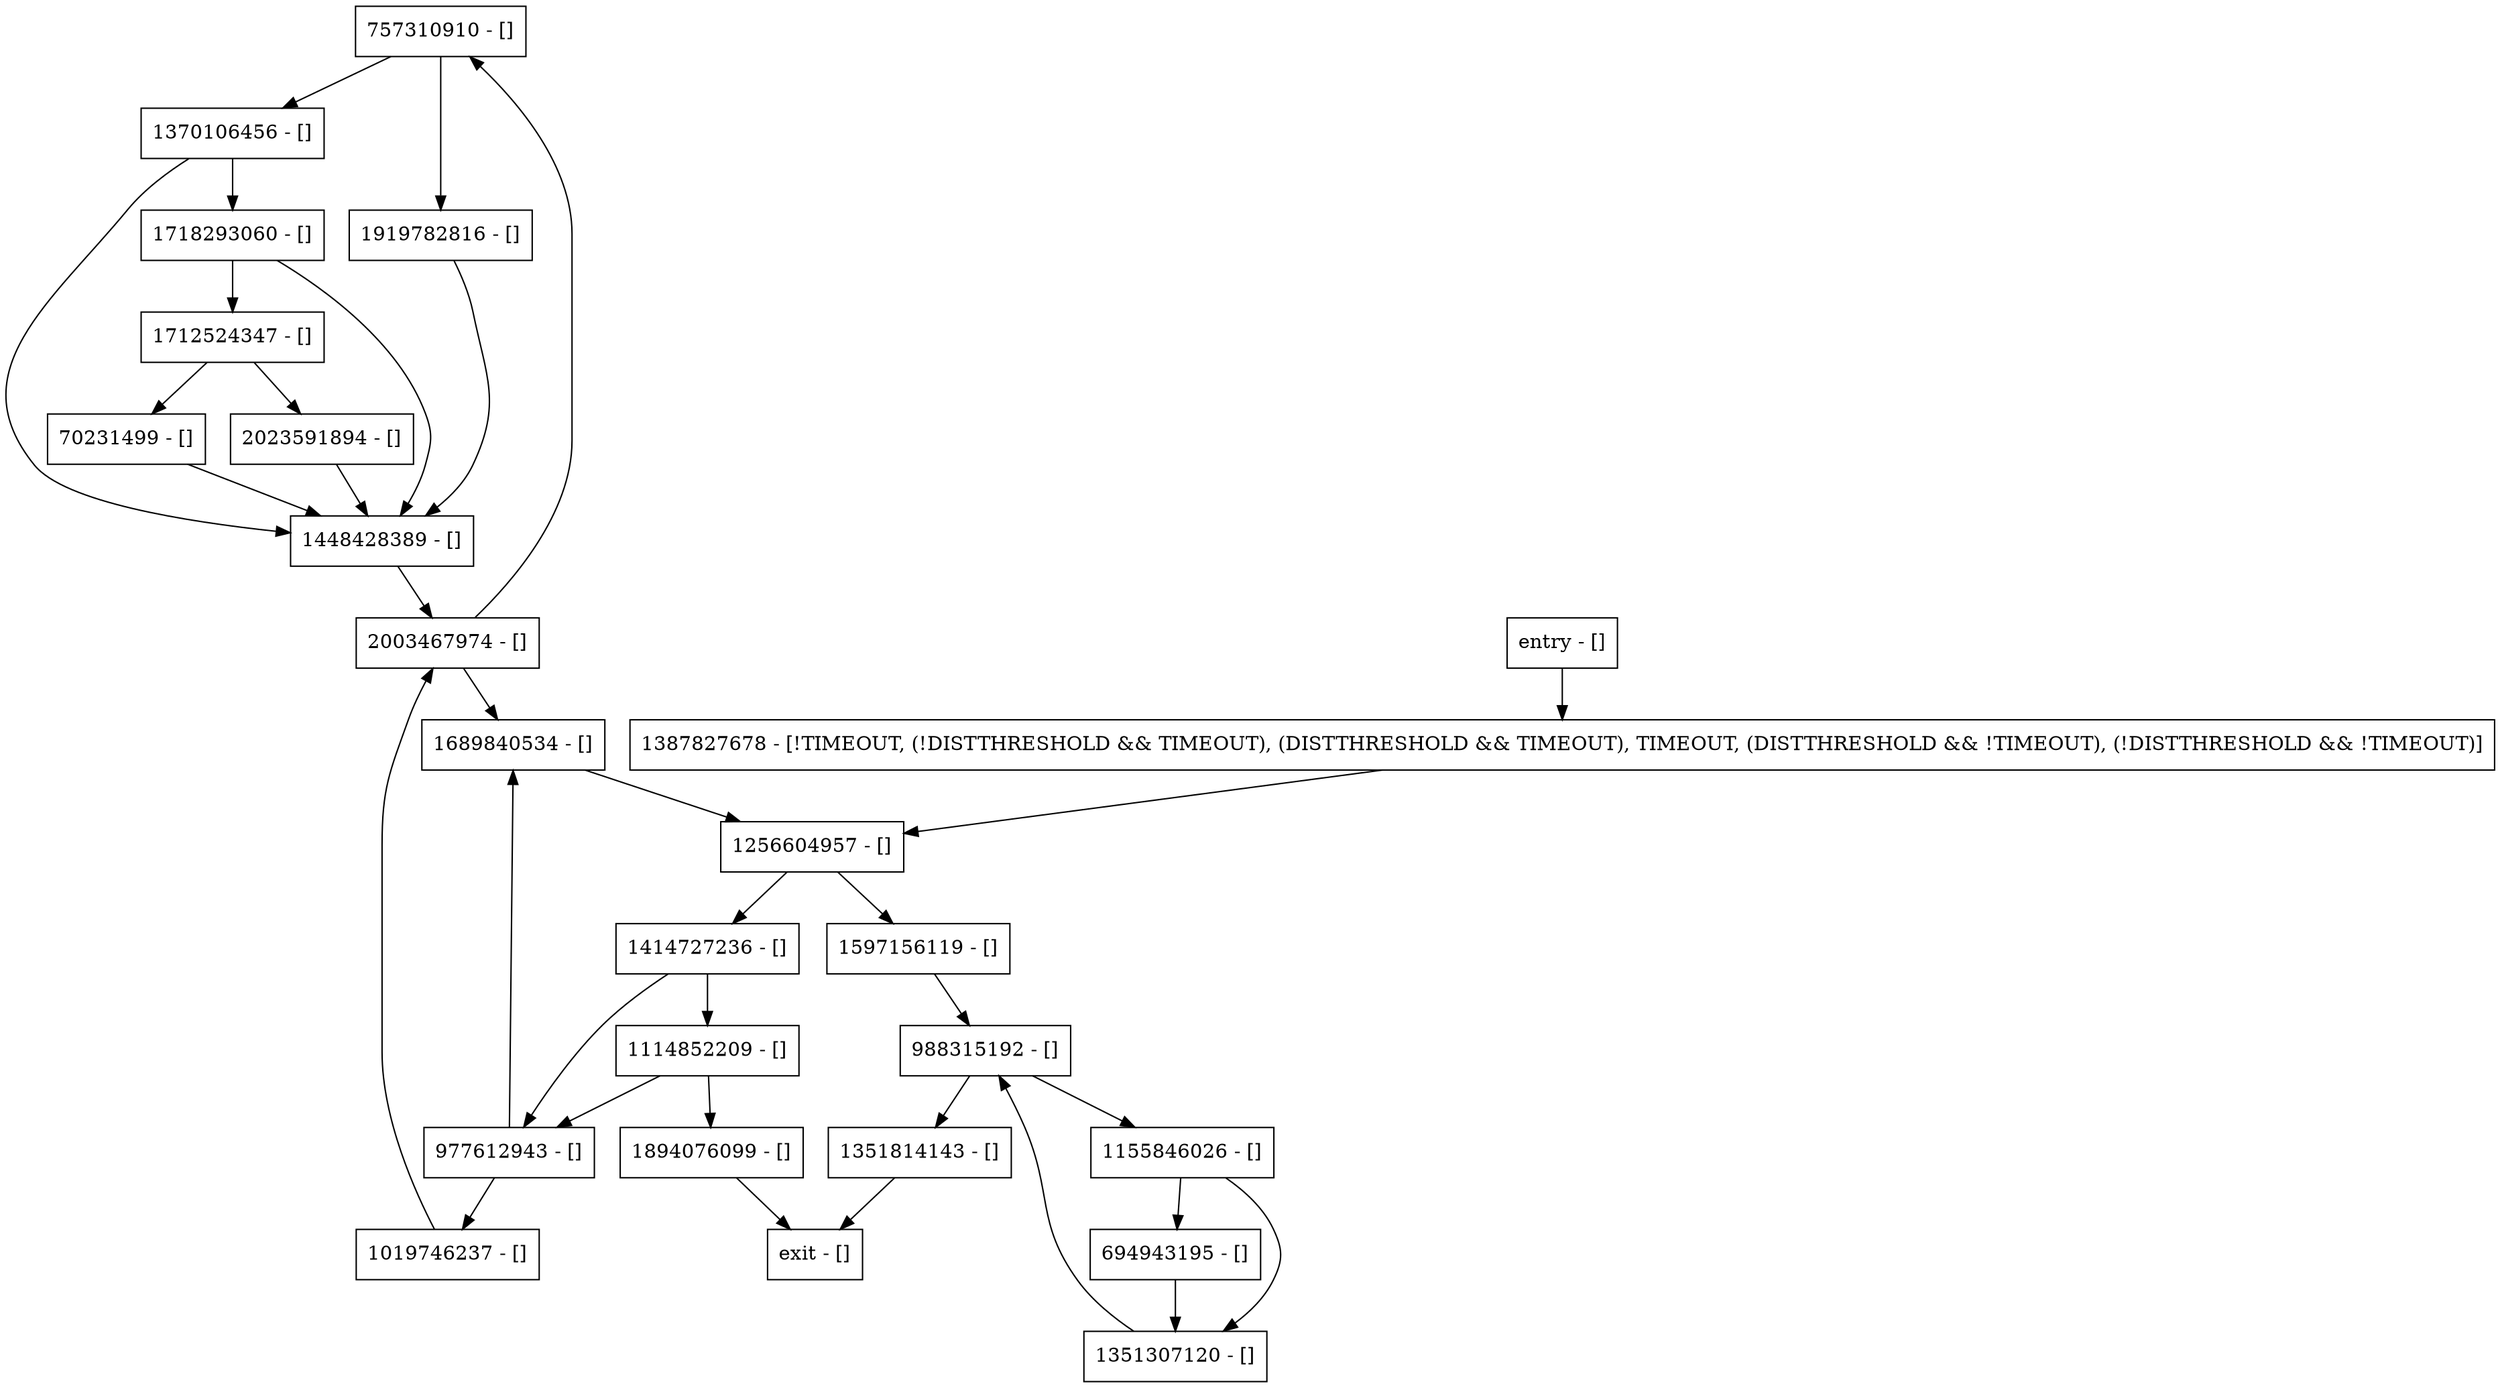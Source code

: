 digraph getMergedColors {
node [shape=record];
757310910 [label="757310910 - []"];
1448428389 [label="1448428389 - []"];
1387827678 [label="1387827678 - [!TIMEOUT, (!DISTTHRESHOLD && TIMEOUT), (DISTTHRESHOLD && TIMEOUT), TIMEOUT, (DISTTHRESHOLD && !TIMEOUT), (!DISTTHRESHOLD && !TIMEOUT)]"];
1351814143 [label="1351814143 - []"];
1689840534 [label="1689840534 - []"];
1155846026 [label="1155846026 - []"];
2003467974 [label="2003467974 - []"];
1019746237 [label="1019746237 - []"];
1894076099 [label="1894076099 - []"];
2023591894 [label="2023591894 - []"];
1351307120 [label="1351307120 - []"];
1414727236 [label="1414727236 - []"];
977612943 [label="977612943 - []"];
1256604957 [label="1256604957 - []"];
1114852209 [label="1114852209 - []"];
70231499 [label="70231499 - []"];
988315192 [label="988315192 - []"];
694943195 [label="694943195 - []"];
1718293060 [label="1718293060 - []"];
1370106456 [label="1370106456 - []"];
entry [label="entry - []"];
exit [label="exit - []"];
1919782816 [label="1919782816 - []"];
1712524347 [label="1712524347 - []"];
1597156119 [label="1597156119 - []"];
entry;
exit;
757310910 -> 1919782816;
757310910 -> 1370106456;
1448428389 -> 2003467974;
1387827678 -> 1256604957;
1351814143 -> exit;
1689840534 -> 1256604957;
1155846026 -> 1351307120;
1155846026 -> 694943195;
2003467974 -> 757310910;
2003467974 -> 1689840534;
1019746237 -> 2003467974;
1894076099 -> exit;
2023591894 -> 1448428389;
1351307120 -> 988315192;
1414727236 -> 977612943;
1414727236 -> 1114852209;
977612943 -> 1019746237;
977612943 -> 1689840534;
1256604957 -> 1414727236;
1256604957 -> 1597156119;
1114852209 -> 1894076099;
1114852209 -> 977612943;
70231499 -> 1448428389;
988315192 -> 1351814143;
988315192 -> 1155846026;
694943195 -> 1351307120;
1718293060 -> 1448428389;
1718293060 -> 1712524347;
1370106456 -> 1448428389;
1370106456 -> 1718293060;
entry -> 1387827678;
1919782816 -> 1448428389;
1712524347 -> 2023591894;
1712524347 -> 70231499;
1597156119 -> 988315192;
}
